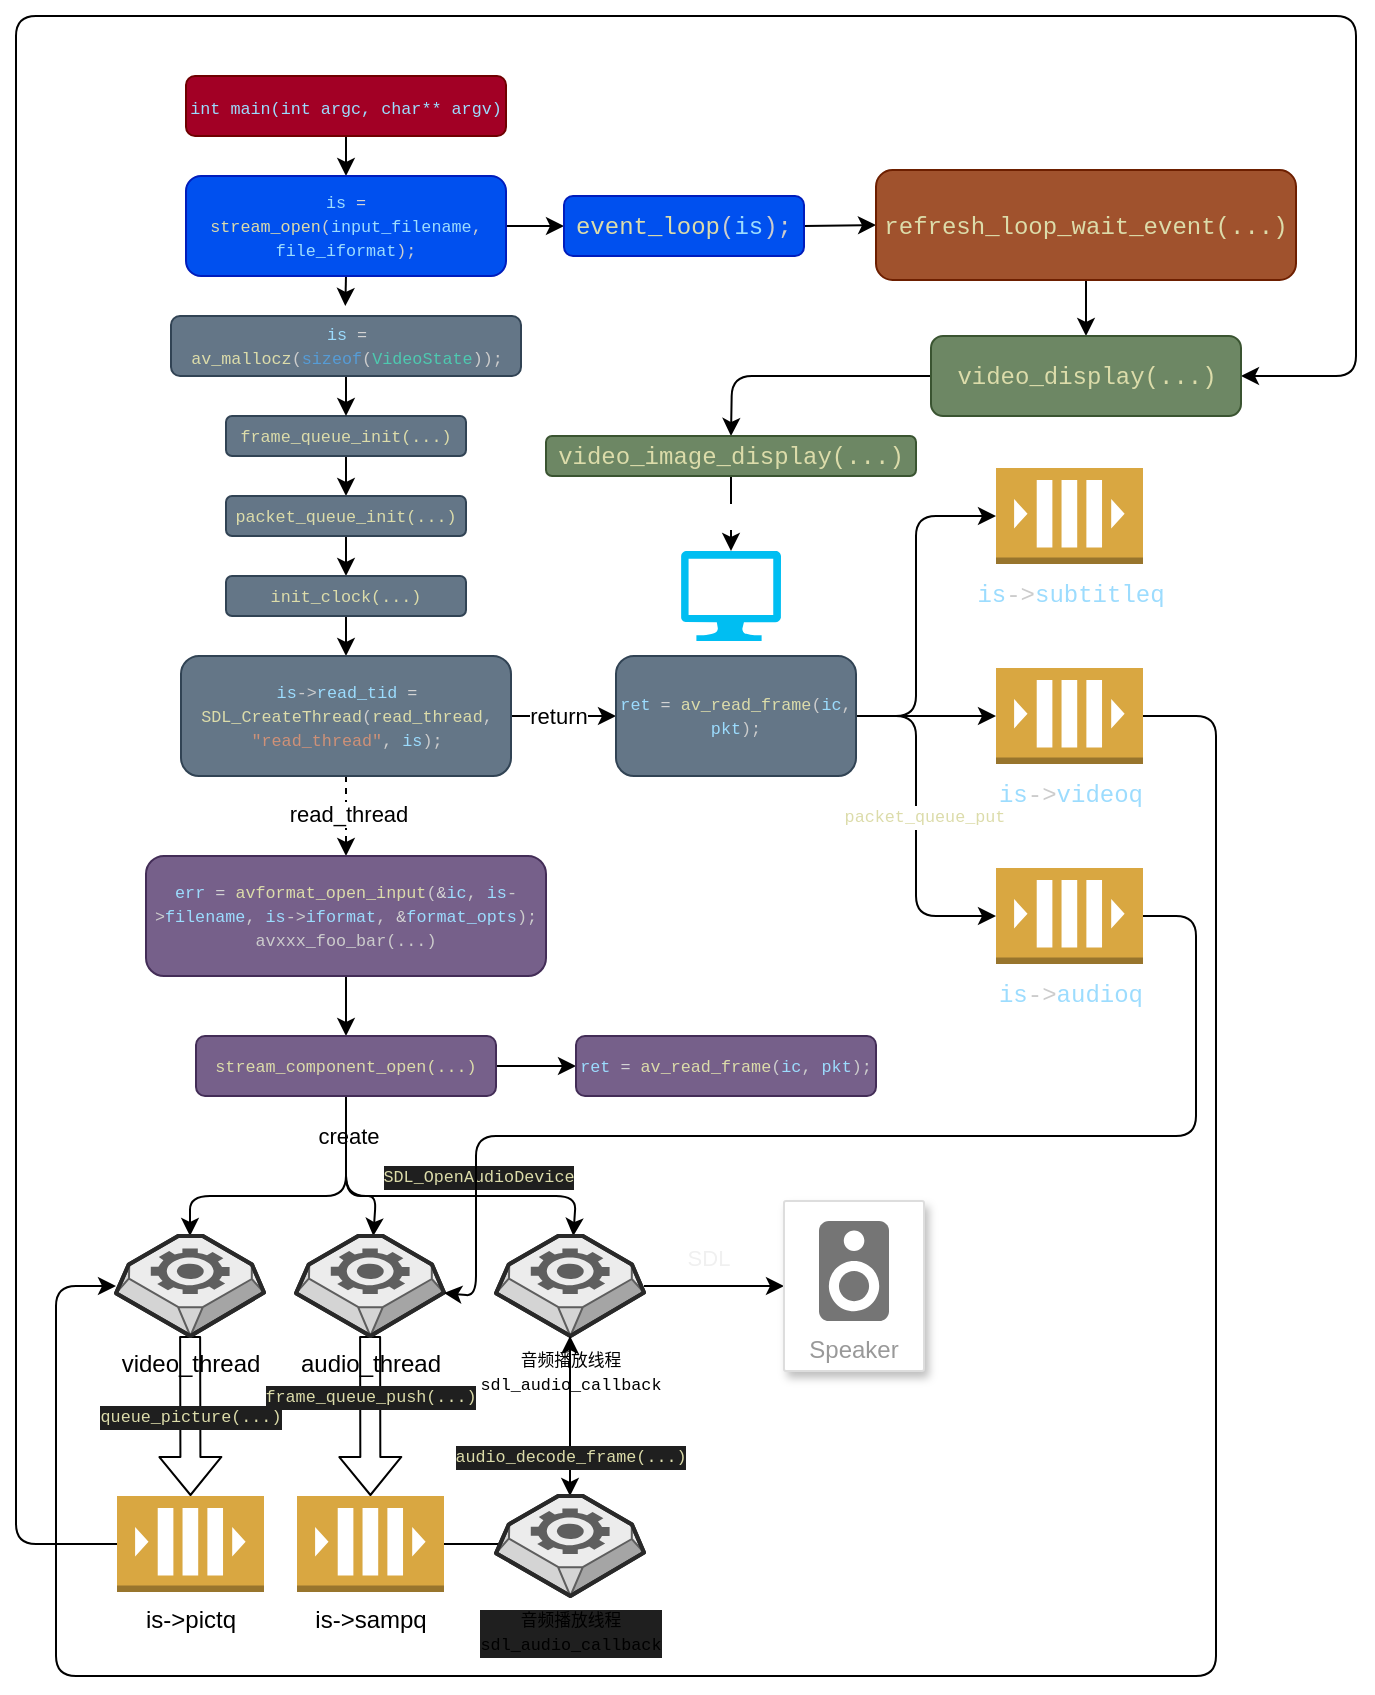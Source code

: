 <mxfile>
    <diagram id="NwCAHGdv5HHf7C4d3DpS" name="Page-1">
        <mxGraphModel dx="430" dy="308" grid="1" gridSize="10" guides="1" tooltips="1" connect="1" arrows="1" fold="1" page="1" pageScale="1" pageWidth="827" pageHeight="1169" math="0" shadow="0">
            <root>
                <mxCell id="0"/>
                <mxCell id="1" parent="0"/>
                <mxCell id="23" style="edgeStyle=none;html=1;exitX=0.5;exitY=1;exitDx=0;exitDy=0;entryX=0.5;entryY=0;entryDx=0;entryDy=0;" parent="1" source="11" target="12" edge="1">
                    <mxGeometry relative="1" as="geometry"/>
                </mxCell>
                <mxCell id="11" value="&lt;font face=&quot;Menlo, Monaco, Courier New, monospace&quot; color=&quot;#9cdcfe&quot;&gt;&lt;span style=&quot;font-size: 8.4px;&quot;&gt;int main(int argc, char** argv)&lt;/span&gt;&lt;/font&gt;" style="rounded=1;whiteSpace=wrap;html=1;fillColor=#a20025;fontColor=#ffffff;strokeColor=#6F0000;" parent="1" vertex="1">
                    <mxGeometry x="165" y="120" width="160" height="30" as="geometry"/>
                </mxCell>
                <mxCell id="32" style="edgeStyle=none;html=1;exitX=0.5;exitY=1;exitDx=0;exitDy=0;entryX=0.498;entryY=-0.167;entryDx=0;entryDy=0;entryPerimeter=0;" parent="1" source="12" target="31" edge="1">
                    <mxGeometry relative="1" as="geometry"/>
                </mxCell>
                <mxCell id="91" style="edgeStyle=none;html=1;entryX=0;entryY=0.5;entryDx=0;entryDy=0;fontColor=#F0F0F0;" parent="1" source="12" target="90" edge="1">
                    <mxGeometry relative="1" as="geometry"/>
                </mxCell>
                <mxCell id="12" value="&lt;div style=&quot;color: rgb(204, 204, 204); font-family: Menlo, Monaco, &amp;quot;Courier New&amp;quot;, monospace; font-size: 8.4px; line-height: 12px;&quot;&gt;    &lt;span style=&quot;color: rgb(156, 220, 254);&quot;&gt;is&lt;/span&gt; &lt;span style=&quot;color: rgb(212, 212, 212);&quot;&gt;=&lt;/span&gt; &lt;span style=&quot;color: rgb(220, 220, 170);&quot;&gt;stream_open&lt;/span&gt;(&lt;span style=&quot;color: rgb(156, 220, 254);&quot;&gt;input_filename&lt;/span&gt;, &lt;span style=&quot;color: rgb(156, 220, 254);&quot;&gt;file_iformat&lt;/span&gt;);&lt;/div&gt;" style="rounded=1;whiteSpace=wrap;html=1;fillColor=#0050ef;fontColor=#ffffff;strokeColor=#001DBC;" parent="1" vertex="1">
                    <mxGeometry x="165" y="170" width="160" height="50" as="geometry"/>
                </mxCell>
                <mxCell id="27" style="edgeStyle=none;html=1;exitX=0.5;exitY=1;exitDx=0;exitDy=0;entryX=0.5;entryY=0;entryDx=0;entryDy=0;" parent="1" source="17" target="18" edge="1">
                    <mxGeometry relative="1" as="geometry"/>
                </mxCell>
                <mxCell id="17" value="&lt;div style=&quot;color: rgb(204, 204, 204); font-family: Menlo, Monaco, &amp;quot;Courier New&amp;quot;, monospace; font-size: 8.4px; line-height: 12px;&quot;&gt;&lt;span style=&quot;color: rgb(220, 220, 170);&quot;&gt;frame_queue_init(...)&lt;/span&gt;&lt;/div&gt;" style="rounded=1;whiteSpace=wrap;html=1;labelBackgroundColor=none;fillColor=#647687;fontColor=#ffffff;strokeColor=#314354;" parent="1" vertex="1">
                    <mxGeometry x="185" y="290" width="120" height="20" as="geometry"/>
                </mxCell>
                <mxCell id="30" style="edgeStyle=none;html=1;exitX=0.5;exitY=1;exitDx=0;exitDy=0;entryX=0.5;entryY=0;entryDx=0;entryDy=0;" parent="1" source="18" target="29" edge="1">
                    <mxGeometry relative="1" as="geometry"/>
                </mxCell>
                <mxCell id="18" value="&lt;div style=&quot;color: rgb(204, 204, 204); font-family: Menlo, Monaco, &amp;quot;Courier New&amp;quot;, monospace; font-size: 8.4px; line-height: 12px;&quot;&gt;&lt;span style=&quot;color: rgb(220, 220, 170);&quot;&gt;packet_queue_init(...)&lt;/span&gt;&lt;/div&gt;" style="rounded=1;whiteSpace=wrap;html=1;labelBackgroundColor=none;fillColor=#647687;fontColor=#ffffff;strokeColor=#314354;" parent="1" vertex="1">
                    <mxGeometry x="185" y="330" width="120" height="20" as="geometry"/>
                </mxCell>
                <mxCell id="35" style="edgeStyle=none;html=1;exitX=0.5;exitY=1;exitDx=0;exitDy=0;entryX=0.5;entryY=0;entryDx=0;entryDy=0;" parent="1" source="29" target="34" edge="1">
                    <mxGeometry relative="1" as="geometry"/>
                </mxCell>
                <mxCell id="29" value="&lt;div style=&quot;color: rgb(204, 204, 204); font-family: Menlo, Monaco, &amp;quot;Courier New&amp;quot;, monospace; font-size: 8.4px; line-height: 12px;&quot;&gt;&lt;div style=&quot;font-size: 8.4px; line-height: 12px;&quot;&gt;&lt;span style=&quot;color: rgb(220, 220, 170);&quot;&gt;init_clock(...)&lt;/span&gt;&lt;/div&gt;&lt;/div&gt;" style="rounded=1;whiteSpace=wrap;html=1;labelBackgroundColor=none;fillColor=#647687;fontColor=#ffffff;strokeColor=#314354;" parent="1" vertex="1">
                    <mxGeometry x="185" y="370" width="120" height="20" as="geometry"/>
                </mxCell>
                <mxCell id="33" style="edgeStyle=none;html=1;exitX=0.5;exitY=1;exitDx=0;exitDy=0;entryX=0.5;entryY=0;entryDx=0;entryDy=0;" parent="1" source="31" target="17" edge="1">
                    <mxGeometry relative="1" as="geometry"/>
                </mxCell>
                <mxCell id="31" value="&lt;div style=&quot;color: rgb(204, 204, 204); font-family: Menlo, Monaco, &amp;quot;Courier New&amp;quot;, monospace; font-size: 8.4px; line-height: 12px;&quot;&gt;&lt;span style=&quot;color: rgb(156, 220, 254);&quot;&gt;is&lt;/span&gt; &lt;span style=&quot;color: rgb(212, 212, 212);&quot;&gt;=&lt;/span&gt; &lt;span style=&quot;color: rgb(220, 220, 170);&quot;&gt;av_mallocz&lt;/span&gt;(&lt;span style=&quot;color: rgb(86, 156, 214);&quot;&gt;sizeof&lt;/span&gt;(&lt;span style=&quot;color: rgb(78, 201, 176);&quot;&gt;VideoState&lt;/span&gt;));&lt;/div&gt;" style="rounded=1;whiteSpace=wrap;html=1;labelBackgroundColor=none;fillColor=#647687;fontColor=#ffffff;strokeColor=#314354;" parent="1" vertex="1">
                    <mxGeometry x="157.5" y="240" width="175" height="30" as="geometry"/>
                </mxCell>
                <mxCell id="38" style="edgeStyle=none;html=1;exitX=0.5;exitY=1;exitDx=0;exitDy=0;entryX=0.5;entryY=0;entryDx=0;entryDy=0;dashed=1;" parent="1" source="34" target="36" edge="1">
                    <mxGeometry relative="1" as="geometry"/>
                </mxCell>
                <mxCell id="41" value="read_thread" style="edgeLabel;html=1;align=center;verticalAlign=middle;resizable=0;points=[];" parent="38" vertex="1" connectable="0">
                    <mxGeometry x="-0.054" y="1" relative="1" as="geometry">
                        <mxPoint as="offset"/>
                    </mxGeometry>
                </mxCell>
                <mxCell id="39" style="edgeStyle=none;html=1;entryX=0;entryY=0.5;entryDx=0;entryDy=0;" parent="1" source="34" target="37" edge="1">
                    <mxGeometry relative="1" as="geometry"/>
                </mxCell>
                <mxCell id="40" value="return" style="edgeLabel;html=1;align=center;verticalAlign=middle;resizable=0;points=[];" parent="39" vertex="1" connectable="0">
                    <mxGeometry x="0.372" relative="1" as="geometry">
                        <mxPoint x="-13" as="offset"/>
                    </mxGeometry>
                </mxCell>
                <mxCell id="34" value="&lt;div style=&quot;color: rgb(204, 204, 204); font-family: Menlo, Monaco, &amp;quot;Courier New&amp;quot;, monospace; font-size: 8.4px; line-height: 12px;&quot;&gt;&lt;span style=&quot;color: rgb(156, 220, 254);&quot;&gt;is&lt;/span&gt;-&amp;gt;&lt;span style=&quot;color: rgb(156, 220, 254);&quot;&gt;read_tid&lt;/span&gt; &lt;span style=&quot;color: rgb(212, 212, 212);&quot;&gt;=&lt;/span&gt; &lt;span style=&quot;color: rgb(220, 220, 170);&quot;&gt;SDL_CreateThread&lt;/span&gt;(&lt;span style=&quot;color: rgb(220, 220, 170);&quot;&gt;read_thread&lt;/span&gt;, &lt;span style=&quot;color: rgb(206, 145, 120);&quot;&gt;&quot;read_thread&quot;&lt;/span&gt;, &lt;span style=&quot;color: rgb(156, 220, 254);&quot;&gt;is&lt;/span&gt;);&lt;/div&gt;" style="rounded=1;whiteSpace=wrap;html=1;labelBackgroundColor=none;fillColor=#647687;fontColor=#ffffff;strokeColor=#314354;" parent="1" vertex="1">
                    <mxGeometry x="162.5" y="410" width="165" height="60" as="geometry"/>
                </mxCell>
                <mxCell id="43" style="edgeStyle=none;html=1;exitX=0.5;exitY=1;exitDx=0;exitDy=0;entryX=0.5;entryY=0;entryDx=0;entryDy=0;" parent="1" source="36" target="42" edge="1">
                    <mxGeometry relative="1" as="geometry"/>
                </mxCell>
                <mxCell id="36" value="&lt;div style=&quot;color: rgb(204, 204, 204); font-family: Menlo, Monaco, &amp;quot;Courier New&amp;quot;, monospace; font-size: 8.4px; line-height: 12px;&quot;&gt;&lt;span style=&quot;color: rgb(156, 220, 254);&quot;&gt;err&lt;/span&gt; &lt;span style=&quot;color: rgb(212, 212, 212);&quot;&gt;=&lt;/span&gt; &lt;span style=&quot;color: rgb(220, 220, 170);&quot;&gt;avformat_open_input&lt;/span&gt;(&lt;span style=&quot;color: rgb(212, 212, 212);&quot;&gt;&amp;amp;&lt;/span&gt;&lt;span style=&quot;color: rgb(156, 220, 254);&quot;&gt;ic&lt;/span&gt;, &lt;span style=&quot;color: rgb(156, 220, 254);&quot;&gt;is&lt;/span&gt;-&amp;gt;&lt;span style=&quot;color: rgb(156, 220, 254);&quot;&gt;filename&lt;/span&gt;, &lt;span style=&quot;color: rgb(156, 220, 254);&quot;&gt;is&lt;/span&gt;-&amp;gt;&lt;span style=&quot;color: rgb(156, 220, 254);&quot;&gt;iformat&lt;/span&gt;, &lt;span style=&quot;color: rgb(212, 212, 212);&quot;&gt;&amp;amp;&lt;/span&gt;&lt;span style=&quot;color: rgb(156, 220, 254);&quot;&gt;format_opts&lt;/span&gt;);&lt;/div&gt;&lt;div style=&quot;color: rgb(204, 204, 204); font-family: Menlo, Monaco, &amp;quot;Courier New&amp;quot;, monospace; font-size: 8.4px; line-height: 12px;&quot;&gt;avxxx_foo_bar(...)&lt;/div&gt;" style="rounded=1;whiteSpace=wrap;html=1;labelBackgroundColor=none;fillColor=#76608a;fontColor=#ffffff;strokeColor=#432D57;" parent="1" vertex="1">
                    <mxGeometry x="145" y="510" width="200" height="60" as="geometry"/>
                </mxCell>
                <mxCell id="80" style="edgeStyle=none;html=1;entryX=0;entryY=0.5;entryDx=0;entryDy=0;entryPerimeter=0;fontColor=#F0F0F0;" parent="1" source="37" target="78" edge="1">
                    <mxGeometry relative="1" as="geometry"/>
                </mxCell>
                <mxCell id="81" style="edgeStyle=none;html=1;entryX=0;entryY=0.5;entryDx=0;entryDy=0;entryPerimeter=0;fontColor=#F0F0F0;exitX=1;exitY=0.5;exitDx=0;exitDy=0;" parent="1" source="37" target="79" edge="1">
                    <mxGeometry relative="1" as="geometry">
                        <Array as="points">
                            <mxPoint x="530" y="440"/>
                            <mxPoint x="530" y="540"/>
                        </Array>
                    </mxGeometry>
                </mxCell>
                <mxCell id="82" style="edgeStyle=none;html=1;entryX=0;entryY=0.5;entryDx=0;entryDy=0;entryPerimeter=0;fontColor=#F0F0F0;exitX=1;exitY=0.5;exitDx=0;exitDy=0;" parent="1" source="37" target="77" edge="1">
                    <mxGeometry relative="1" as="geometry">
                        <Array as="points">
                            <mxPoint x="530" y="440"/>
                            <mxPoint x="530" y="340"/>
                        </Array>
                    </mxGeometry>
                </mxCell>
                <mxCell id="84" value="&lt;div style=&quot;color: rgb(204, 204, 204); font-family: Menlo, Monaco, &amp;quot;Courier New&amp;quot;, monospace; font-size: 8.4px; line-height: 12px;&quot;&gt;&lt;span style=&quot;color: rgb(220, 220, 170);&quot;&gt;packet_queue_put&lt;/span&gt;&lt;/div&gt;" style="edgeLabel;html=1;align=center;verticalAlign=middle;resizable=0;points=[];fontColor=#F0F0F0;" parent="82" vertex="1" connectable="0">
                    <mxGeometry x="-0.831" y="-1" relative="1" as="geometry">
                        <mxPoint x="19" y="49" as="offset"/>
                    </mxGeometry>
                </mxCell>
                <mxCell id="37" value="&lt;div style=&quot;color: rgb(204, 204, 204); font-family: Menlo, Monaco, &amp;quot;Courier New&amp;quot;, monospace; font-size: 8.4px; line-height: 12px;&quot;&gt;&lt;div style=&quot;font-size: 8.4px; line-height: 12px;&quot;&gt;&lt;span style=&quot;color: rgb(156, 220, 254);&quot;&gt;ret&lt;/span&gt; &lt;span style=&quot;color: rgb(212, 212, 212);&quot;&gt;=&lt;/span&gt; &lt;span style=&quot;color: rgb(220, 220, 170);&quot;&gt;av_read_frame&lt;/span&gt;(&lt;span style=&quot;color: rgb(156, 220, 254);&quot;&gt;ic&lt;/span&gt;, &lt;span style=&quot;color: rgb(156, 220, 254);&quot;&gt;pkt&lt;/span&gt;);&lt;/div&gt;&lt;/div&gt;" style="rounded=1;whiteSpace=wrap;html=1;labelBackgroundColor=none;fillColor=#647687;fontColor=#ffffff;strokeColor=#314354;" parent="1" vertex="1">
                    <mxGeometry x="380" y="410" width="120" height="60" as="geometry"/>
                </mxCell>
                <mxCell id="48" style="edgeStyle=none;html=1;" parent="1" source="42" target="45" edge="1">
                    <mxGeometry relative="1" as="geometry">
                        <Array as="points">
                            <mxPoint x="245" y="680"/>
                            <mxPoint x="167" y="680"/>
                        </Array>
                    </mxGeometry>
                </mxCell>
                <mxCell id="49" value="create" style="edgeLabel;html=1;align=center;verticalAlign=middle;resizable=0;points=[];" parent="48" vertex="1" connectable="0">
                    <mxGeometry x="-0.279" y="1" relative="1" as="geometry">
                        <mxPoint x="4" y="-31" as="offset"/>
                    </mxGeometry>
                </mxCell>
                <mxCell id="50" style="edgeStyle=none;html=1;" parent="1" source="42" target="46" edge="1">
                    <mxGeometry relative="1" as="geometry">
                        <Array as="points">
                            <mxPoint x="245" y="680"/>
                            <mxPoint x="260" y="680"/>
                        </Array>
                    </mxGeometry>
                </mxCell>
                <mxCell id="51" style="edgeStyle=none;html=1;exitX=0.5;exitY=1;exitDx=0;exitDy=0;" parent="1" source="42" target="47" edge="1">
                    <mxGeometry relative="1" as="geometry">
                        <Array as="points">
                            <mxPoint x="245" y="680"/>
                            <mxPoint x="360" y="680"/>
                        </Array>
                    </mxGeometry>
                </mxCell>
                <mxCell id="67" value="&lt;div style=&quot;color: rgb(204, 204, 204); background-color: rgb(31, 31, 31); font-family: Menlo, Monaco, &amp;quot;Courier New&amp;quot;, monospace; font-size: 8.4px; line-height: 12px;&quot;&gt;&lt;span style=&quot;color: #dcdcaa;&quot;&gt;SDL_OpenAudioDevice&lt;/span&gt;&lt;/div&gt;" style="edgeLabel;html=1;align=center;verticalAlign=middle;resizable=0;points=[];" parent="51" vertex="1" connectable="0">
                    <mxGeometry x="0.398" y="-2" relative="1" as="geometry">
                        <mxPoint x="-14" y="-12" as="offset"/>
                    </mxGeometry>
                </mxCell>
                <mxCell id="75" style="edgeStyle=none;html=1;entryX=0;entryY=0.5;entryDx=0;entryDy=0;fontColor=#F0F0F0;" parent="1" source="42" target="74" edge="1">
                    <mxGeometry relative="1" as="geometry"/>
                </mxCell>
                <mxCell id="42" value="&lt;div style=&quot;color: rgb(204, 204, 204); font-family: Menlo, Monaco, &amp;quot;Courier New&amp;quot;, monospace; font-size: 8.4px; line-height: 12px;&quot;&gt;&lt;span style=&quot;color: rgb(220, 220, 170);&quot;&gt;stream_component_open(...)&lt;/span&gt;&lt;/div&gt;" style="rounded=1;whiteSpace=wrap;html=1;labelBackgroundColor=none;fillColor=#76608a;fontColor=#ffffff;strokeColor=#432D57;" parent="1" vertex="1">
                    <mxGeometry x="170" y="600" width="150" height="30" as="geometry"/>
                </mxCell>
                <mxCell id="53" style="edgeStyle=none;html=1;entryX=0.5;entryY=0;entryDx=0;entryDy=0;entryPerimeter=0;shape=flexArrow;" parent="1" source="45" target="52" edge="1">
                    <mxGeometry relative="1" as="geometry"/>
                </mxCell>
                <mxCell id="54" value="&lt;div style=&quot;color: rgb(204, 204, 204); background-color: rgb(31, 31, 31); font-family: Menlo, Monaco, &amp;quot;Courier New&amp;quot;, monospace; font-size: 8.4px; line-height: 12px;&quot;&gt;&lt;span style=&quot;color: #dcdcaa;&quot;&gt;queue_picture(...)&lt;/span&gt;&lt;/div&gt;" style="edgeLabel;html=1;align=center;verticalAlign=middle;resizable=0;points=[];" parent="53" vertex="1" connectable="0">
                    <mxGeometry x="0.394" y="4" relative="1" as="geometry">
                        <mxPoint x="-4" y="-16" as="offset"/>
                    </mxGeometry>
                </mxCell>
                <mxCell id="45" value="video_thread" style="verticalLabelPosition=bottom;html=1;verticalAlign=top;strokeWidth=1;align=center;outlineConnect=0;dashed=0;outlineConnect=0;shape=mxgraph.aws3d.worker;fillColor=#ECECEC;strokeColor=#5E5E5E;aspect=fixed;labelBackgroundColor=none;" parent="1" vertex="1">
                    <mxGeometry x="130" y="700" width="74" height="50" as="geometry"/>
                </mxCell>
                <mxCell id="61" style="edgeStyle=none;shape=flexArrow;html=1;" parent="1" source="46" target="60" edge="1">
                    <mxGeometry relative="1" as="geometry"/>
                </mxCell>
                <mxCell id="62" value="&lt;div style=&quot;color: rgb(204, 204, 204); background-color: rgb(31, 31, 31); font-family: Menlo, Monaco, &amp;quot;Courier New&amp;quot;, monospace; font-size: 8.4px; line-height: 12px;&quot;&gt;&lt;span style=&quot;color: #dcdcaa;&quot;&gt;frame_queue_push(...)&lt;/span&gt;&lt;/div&gt;" style="edgeLabel;html=1;align=center;verticalAlign=middle;resizable=0;points=[];" parent="61" vertex="1" connectable="0">
                    <mxGeometry x="0.12" y="1" relative="1" as="geometry">
                        <mxPoint x="-1" y="-15" as="offset"/>
                    </mxGeometry>
                </mxCell>
                <mxCell id="46" value="audio_thread" style="verticalLabelPosition=bottom;html=1;verticalAlign=top;strokeWidth=1;align=center;outlineConnect=0;dashed=0;outlineConnect=0;shape=mxgraph.aws3d.worker;fillColor=#ECECEC;strokeColor=#5E5E5E;aspect=fixed;labelBackgroundColor=none;" parent="1" vertex="1">
                    <mxGeometry x="220" y="700" width="74" height="50" as="geometry"/>
                </mxCell>
                <mxCell id="72" style="edgeStyle=none;html=1;entryX=0;entryY=0.5;entryDx=0;entryDy=0;fontColor=#F0F0F0;" parent="1" source="47" target="70" edge="1">
                    <mxGeometry relative="1" as="geometry"/>
                </mxCell>
                <mxCell id="73" value="SDL" style="edgeLabel;html=1;align=center;verticalAlign=middle;resizable=0;points=[];fontColor=#F0F0F0;" parent="72" vertex="1" connectable="0">
                    <mxGeometry x="0.019" y="2" relative="1" as="geometry">
                        <mxPoint x="-4" y="-12" as="offset"/>
                    </mxGeometry>
                </mxCell>
                <mxCell id="109" value="" style="edgeStyle=none;html=1;" edge="1" parent="1" source="47" target="108">
                    <mxGeometry relative="1" as="geometry"/>
                </mxCell>
                <mxCell id="47" value="&lt;div style=&quot;font-family: Menlo, Monaco, &amp;quot;Courier New&amp;quot;, monospace; font-size: 8.4px; line-height: 12px;&quot;&gt;&lt;span style=&quot;font-size: 8.4px;&quot;&gt;音频播放线程&lt;/span&gt;&lt;/div&gt;&lt;div style=&quot;font-family: Menlo, Monaco, &amp;quot;Courier New&amp;quot;, monospace; font-size: 8.4px; line-height: 12px;&quot;&gt;&lt;span style=&quot;font-size: 8.4px;&quot;&gt;sdl_audio_callback&lt;/span&gt;&lt;br&gt;&lt;/div&gt;" style="verticalLabelPosition=bottom;html=1;verticalAlign=top;strokeWidth=1;align=center;outlineConnect=0;dashed=0;outlineConnect=0;shape=mxgraph.aws3d.worker;fillColor=#ECECEC;strokeColor=#5E5E5E;aspect=fixed;labelBackgroundColor=none;" parent="1" vertex="1">
                    <mxGeometry x="320" y="700" width="74" height="50" as="geometry"/>
                </mxCell>
                <mxCell id="98" style="edgeStyle=none;html=1;fontColor=none;entryX=1;entryY=0.5;entryDx=0;entryDy=0;" parent="1" source="52" target="94" edge="1">
                    <mxGeometry relative="1" as="geometry">
                        <mxPoint x="770" y="380" as="targetPoint"/>
                        <Array as="points">
                            <mxPoint x="80" y="854"/>
                            <mxPoint x="80" y="90"/>
                            <mxPoint x="220" y="90"/>
                            <mxPoint x="750" y="90"/>
                            <mxPoint x="750" y="270"/>
                        </Array>
                    </mxGeometry>
                </mxCell>
                <mxCell id="52" value="is-&amp;gt;pictq" style="outlineConnect=0;dashed=0;verticalLabelPosition=bottom;verticalAlign=top;align=center;html=1;shape=mxgraph.aws3.queue;fillColor=#D9A741;gradientColor=none;labelBackgroundColor=none;" parent="1" vertex="1">
                    <mxGeometry x="130.5" y="830" width="73.5" height="48" as="geometry"/>
                </mxCell>
                <mxCell id="68" style="edgeStyle=none;html=1;exitX=1;exitY=0.5;exitDx=0;exitDy=0;exitPerimeter=0;fontColor=#F0F0F0;" parent="1" source="60" target="47" edge="1">
                    <mxGeometry relative="1" as="geometry">
                        <Array as="points">
                            <mxPoint x="357" y="854"/>
                        </Array>
                    </mxGeometry>
                </mxCell>
                <mxCell id="69" value="&lt;div style=&quot;color: rgb(204, 204, 204); background-color: rgb(31, 31, 31); font-family: Menlo, Monaco, &amp;quot;Courier New&amp;quot;, monospace; font-size: 8.4px; line-height: 12px;&quot;&gt;&lt;span style=&quot;color: #dcdcaa;&quot;&gt;audio_decode_frame(...)&lt;/span&gt;&lt;/div&gt;" style="edgeLabel;html=1;align=center;verticalAlign=middle;resizable=0;points=[];fontColor=#F0F0F0;" parent="68" vertex="1" connectable="0">
                    <mxGeometry x="0.094" y="-2" relative="1" as="geometry">
                        <mxPoint x="-2" y="-16" as="offset"/>
                    </mxGeometry>
                </mxCell>
                <mxCell id="60" value="is-&amp;gt;sampq" style="outlineConnect=0;dashed=0;verticalLabelPosition=bottom;verticalAlign=top;align=center;html=1;shape=mxgraph.aws3.queue;fillColor=#D9A741;gradientColor=none;labelBackgroundColor=none;" parent="1" vertex="1">
                    <mxGeometry x="220.5" y="830" width="73.5" height="48" as="geometry"/>
                </mxCell>
                <mxCell id="70" value="Speaker" style="strokeColor=#dddddd;shadow=1;strokeWidth=1;rounded=1;absoluteArcSize=1;arcSize=2;labelPosition=center;verticalLabelPosition=middle;align=center;verticalAlign=bottom;spacingLeft=0;fontColor=#999999;fontSize=12;whiteSpace=wrap;spacingBottom=2;labelBackgroundColor=none;" parent="1" vertex="1">
                    <mxGeometry x="464" y="682.5" width="70" height="85" as="geometry"/>
                </mxCell>
                <mxCell id="71" value="" style="sketch=0;dashed=0;connectable=0;html=1;fillColor=#757575;strokeColor=none;shape=mxgraph.gcp2.speaker;part=1;labelBackgroundColor=none;fontColor=#F0F0F0;" parent="70" vertex="1">
                    <mxGeometry x="0.5" width="35" height="50" relative="1" as="geometry">
                        <mxPoint x="-17.5" y="10" as="offset"/>
                    </mxGeometry>
                </mxCell>
                <mxCell id="74" value="&lt;div style=&quot;color: rgb(204, 204, 204); font-family: Menlo, Monaco, &amp;quot;Courier New&amp;quot;, monospace; font-size: 8.4px; line-height: 12px;&quot;&gt;&lt;div style=&quot;font-size: 8.4px; line-height: 12px;&quot;&gt;&lt;div style=&quot;font-size: 8.4px; line-height: 12px;&quot;&gt;&lt;span style=&quot;color: rgb(156, 220, 254);&quot;&gt;ret&lt;/span&gt; &lt;span style=&quot;color: rgb(212, 212, 212);&quot;&gt;=&lt;/span&gt; &lt;span style=&quot;color: rgb(220, 220, 170);&quot;&gt;av_read_frame&lt;/span&gt;(&lt;span style=&quot;color: rgb(156, 220, 254);&quot;&gt;ic&lt;/span&gt;, &lt;span style=&quot;color: rgb(156, 220, 254);&quot;&gt;pkt&lt;/span&gt;);&lt;/div&gt;&lt;/div&gt;&lt;/div&gt;" style="rounded=1;whiteSpace=wrap;html=1;labelBackgroundColor=none;fillColor=#76608a;fontColor=#ffffff;strokeColor=#432D57;" parent="1" vertex="1">
                    <mxGeometry x="360" y="600" width="150" height="30" as="geometry"/>
                </mxCell>
                <mxCell id="77" value="&lt;div style=&quot;color: rgb(204, 204, 204); font-family: Menlo, Monaco, &amp;quot;Courier New&amp;quot;, monospace; line-height: 18px;&quot;&gt;&lt;span style=&quot;color: rgb(156, 220, 254);&quot;&gt;is&lt;/span&gt;-&amp;gt;&lt;span style=&quot;color: rgb(156, 220, 254);&quot;&gt;subtitleq&lt;/span&gt;&lt;/div&gt;" style="outlineConnect=0;dashed=0;verticalLabelPosition=bottom;verticalAlign=top;align=center;html=1;shape=mxgraph.aws3.queue;fillColor=#D9A741;gradientColor=none;labelBackgroundColor=none;fontColor=#F0F0F0;" parent="1" vertex="1">
                    <mxGeometry x="570" y="316" width="73.5" height="48" as="geometry"/>
                </mxCell>
                <mxCell id="88" style="edgeStyle=none;html=1;fontColor=#F0F0F0;exitX=1;exitY=0.5;exitDx=0;exitDy=0;exitPerimeter=0;" parent="1" source="78" target="45" edge="1">
                    <mxGeometry relative="1" as="geometry">
                        <mxPoint x="110" y="770" as="targetPoint"/>
                        <Array as="points">
                            <mxPoint x="680" y="440"/>
                            <mxPoint x="680" y="920"/>
                            <mxPoint x="100" y="920"/>
                            <mxPoint x="100" y="725"/>
                        </Array>
                    </mxGeometry>
                </mxCell>
                <mxCell id="78" value="&lt;div style=&quot;color: rgb(204, 204, 204); font-family: Menlo, Monaco, &amp;quot;Courier New&amp;quot;, monospace; line-height: 18px;&quot;&gt;&lt;span style=&quot;color: rgb(156, 220, 254);&quot;&gt;is&lt;/span&gt;-&amp;gt;&lt;span style=&quot;color: rgb(156, 220, 254);&quot;&gt;videoq&lt;/span&gt;&lt;/div&gt;" style="outlineConnect=0;dashed=0;verticalLabelPosition=bottom;verticalAlign=top;align=center;html=1;shape=mxgraph.aws3.queue;fillColor=#D9A741;gradientColor=none;labelBackgroundColor=none;fontColor=#F0F0F0;" parent="1" vertex="1">
                    <mxGeometry x="570" y="416" width="73.5" height="48" as="geometry"/>
                </mxCell>
                <mxCell id="89" style="edgeStyle=none;html=1;fontColor=#F0F0F0;exitX=1;exitY=0.5;exitDx=0;exitDy=0;exitPerimeter=0;" parent="1" source="79" target="46" edge="1">
                    <mxGeometry relative="1" as="geometry">
                        <mxPoint x="320" y="660" as="targetPoint"/>
                        <Array as="points">
                            <mxPoint x="670" y="540"/>
                            <mxPoint x="670" y="650"/>
                            <mxPoint x="310" y="650"/>
                            <mxPoint x="310" y="730"/>
                        </Array>
                    </mxGeometry>
                </mxCell>
                <mxCell id="79" value="&lt;div style=&quot;color: rgb(204, 204, 204); font-family: Menlo, Monaco, &amp;quot;Courier New&amp;quot;, monospace; font-size: 8.4px; line-height: 12px;&quot;&gt;&lt;div style=&quot;font-size: 12px; line-height: 18px;&quot;&gt;&lt;span style=&quot;color: rgb(156, 220, 254);&quot;&gt;is&lt;/span&gt;-&amp;gt;&lt;span style=&quot;color: rgb(156, 220, 254);&quot;&gt;audioq&lt;/span&gt;&lt;/div&gt;&lt;/div&gt;" style="outlineConnect=0;dashed=0;verticalLabelPosition=bottom;verticalAlign=top;align=center;html=1;shape=mxgraph.aws3.queue;fillColor=#D9A741;gradientColor=none;labelBackgroundColor=none;fontColor=#F0F0F0;" parent="1" vertex="1">
                    <mxGeometry x="570" y="516" width="73.5" height="48" as="geometry"/>
                </mxCell>
                <mxCell id="95" style="edgeStyle=none;html=1;exitX=1;exitY=0.5;exitDx=0;exitDy=0;entryX=0;entryY=0.5;entryDx=0;entryDy=0;fontColor=none;" parent="1" source="90" target="93" edge="1">
                    <mxGeometry relative="1" as="geometry"/>
                </mxCell>
                <mxCell id="90" value="&lt;div style=&quot;color: rgb(204, 204, 204); font-family: Menlo, Monaco, &amp;quot;Courier New&amp;quot;, monospace; font-size: 8.4px; line-height: 12px;&quot;&gt;&lt;div style=&quot;font-size: 12px; line-height: 18px;&quot;&gt;&lt;span style=&quot;color: rgb(220, 220, 170);&quot;&gt;event_loop&lt;/span&gt;(&lt;span style=&quot;color: rgb(156, 220, 254);&quot;&gt;is&lt;/span&gt;);&lt;/div&gt;&lt;/div&gt;" style="rounded=1;whiteSpace=wrap;html=1;fillColor=#0050ef;fontColor=#ffffff;strokeColor=#001DBC;" parent="1" vertex="1">
                    <mxGeometry x="354" y="180" width="120" height="30" as="geometry"/>
                </mxCell>
                <mxCell id="96" style="edgeStyle=none;html=1;entryX=0.5;entryY=0;entryDx=0;entryDy=0;fontColor=none;" parent="1" source="93" target="94" edge="1">
                    <mxGeometry relative="1" as="geometry"/>
                </mxCell>
                <mxCell id="93" value="&lt;div style=&quot;font-family: Menlo, Monaco, &amp;quot;Courier New&amp;quot;, monospace; line-height: 18px;&quot;&gt;&lt;div style=&quot;color: rgb(204, 204, 204); line-height: 18px;&quot;&gt;&lt;span style=&quot;color: rgb(220, 220, 170);&quot;&gt;refresh_loop_wait_event(...)&lt;/span&gt;&lt;/div&gt;&lt;/div&gt;" style="rounded=1;whiteSpace=wrap;html=1;labelBackgroundColor=none;fontColor=#ffffff;fillColor=#a0522d;strokeColor=#6D1F00;" parent="1" vertex="1">
                    <mxGeometry x="510" y="167" width="210" height="55" as="geometry"/>
                </mxCell>
                <mxCell id="104" style="edgeStyle=none;html=1;exitX=0;exitY=0.5;exitDx=0;exitDy=0;entryX=0.5;entryY=0;entryDx=0;entryDy=0;fontColor=#FFFFFF;" parent="1" source="94" target="103" edge="1">
                    <mxGeometry relative="1" as="geometry">
                        <Array as="points">
                            <mxPoint x="438" y="270"/>
                        </Array>
                    </mxGeometry>
                </mxCell>
                <mxCell id="94" value="&lt;div style=&quot;color: rgb(204, 204, 204); font-family: Menlo, Monaco, &amp;quot;Courier New&amp;quot;, monospace; line-height: 18px;&quot;&gt;&lt;span style=&quot;color: rgb(220, 220, 170);&quot;&gt;video_display(...)&lt;/span&gt;&lt;/div&gt;" style="rounded=1;whiteSpace=wrap;html=1;labelBackgroundColor=none;fillColor=#6d8764;strokeColor=#3A5431;fontColor=#ffffff;" parent="1" vertex="1">
                    <mxGeometry x="537.5" y="250" width="155" height="40" as="geometry"/>
                </mxCell>
                <mxCell id="106" style="edgeStyle=none;html=1;entryX=0.5;entryY=0;entryDx=0;entryDy=0;entryPerimeter=0;fontColor=#FFFFFF;" parent="1" source="103" target="105" edge="1">
                    <mxGeometry relative="1" as="geometry"/>
                </mxCell>
                <mxCell id="107" value="SDL" style="edgeLabel;html=1;align=center;verticalAlign=middle;resizable=0;points=[];fontColor=#FFFFFF;" parent="106" vertex="1" connectable="0">
                    <mxGeometry x="0.309" y="1" relative="1" as="geometry">
                        <mxPoint x="-1" y="-5" as="offset"/>
                    </mxGeometry>
                </mxCell>
                <mxCell id="103" value="&lt;div style=&quot;color: rgb(204, 204, 204); font-family: Menlo, Monaco, &amp;quot;Courier New&amp;quot;, monospace; line-height: 18px;&quot;&gt;&lt;span style=&quot;color: rgb(220, 220, 170);&quot;&gt;video_image_display(...)&lt;/span&gt;&lt;/div&gt;" style="rounded=1;whiteSpace=wrap;html=1;labelBackgroundColor=none;fontColor=#ffffff;fillColor=#6d8764;strokeColor=#3A5431;" parent="1" vertex="1">
                    <mxGeometry x="345" y="300" width="185" height="20" as="geometry"/>
                </mxCell>
                <mxCell id="105" value="" style="verticalLabelPosition=bottom;html=1;verticalAlign=top;align=center;strokeColor=none;fillColor=#00BEF2;shape=mxgraph.azure.computer;pointerEvents=1;labelBackgroundColor=none;fontColor=#FFFFFF;" parent="1" vertex="1">
                    <mxGeometry x="412.5" y="357.5" width="50" height="45" as="geometry"/>
                </mxCell>
                <mxCell id="108" value="&lt;div style=&quot;background-color: rgb(31, 31, 31); font-family: Menlo, Monaco, &amp;quot;Courier New&amp;quot;, monospace; font-size: 8.4px; line-height: 12px;&quot;&gt;&lt;span style=&quot;font-size: 8.4px;&quot;&gt;音频播放线程&lt;/span&gt;&lt;/div&gt;&lt;div style=&quot;background-color: rgb(31, 31, 31); font-family: Menlo, Monaco, &amp;quot;Courier New&amp;quot;, monospace; font-size: 8.4px; line-height: 12px;&quot;&gt;&lt;span style=&quot;font-size: 8.4px;&quot;&gt;sdl_audio_callback&lt;/span&gt;&lt;br&gt;&lt;/div&gt;" style="verticalLabelPosition=bottom;html=1;verticalAlign=top;strokeWidth=1;align=center;outlineConnect=0;dashed=0;outlineConnect=0;shape=mxgraph.aws3d.worker;fillColor=#ECECEC;strokeColor=#5E5E5E;aspect=fixed;labelBackgroundColor=none;" vertex="1" parent="1">
                    <mxGeometry x="320" y="830" width="74" height="50" as="geometry"/>
                </mxCell>
            </root>
        </mxGraphModel>
    </diagram>
</mxfile>